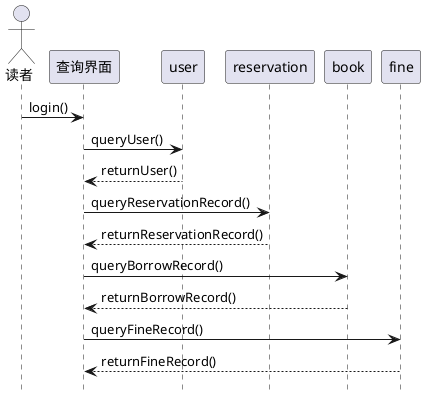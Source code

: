 @startuml
hide footbox
actor 读者
读者 -> 查询界面 :login()
查询界面 -> user:queryUser()
查询界面 <-- user:returnUser()
查询界面 -> reservation : queryReservationRecord()
查询界面 <-- reservation : returnReservationRecord()
查询界面 -> book : queryBorrowRecord()
查询界面 <-- book : returnBorrowRecord()
查询界面 -> fine : queryFineRecord()
查询界面 <-- fine : returnFineRecord()
@enduml